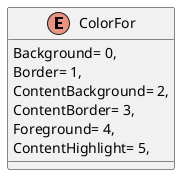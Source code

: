 @startuml
enum ColorFor {
    Background= 0,
    Border= 1,
    ContentBackground= 2,
    ContentBorder= 3,
    Foreground= 4,
    ContentHighlight= 5,
}
@enduml
